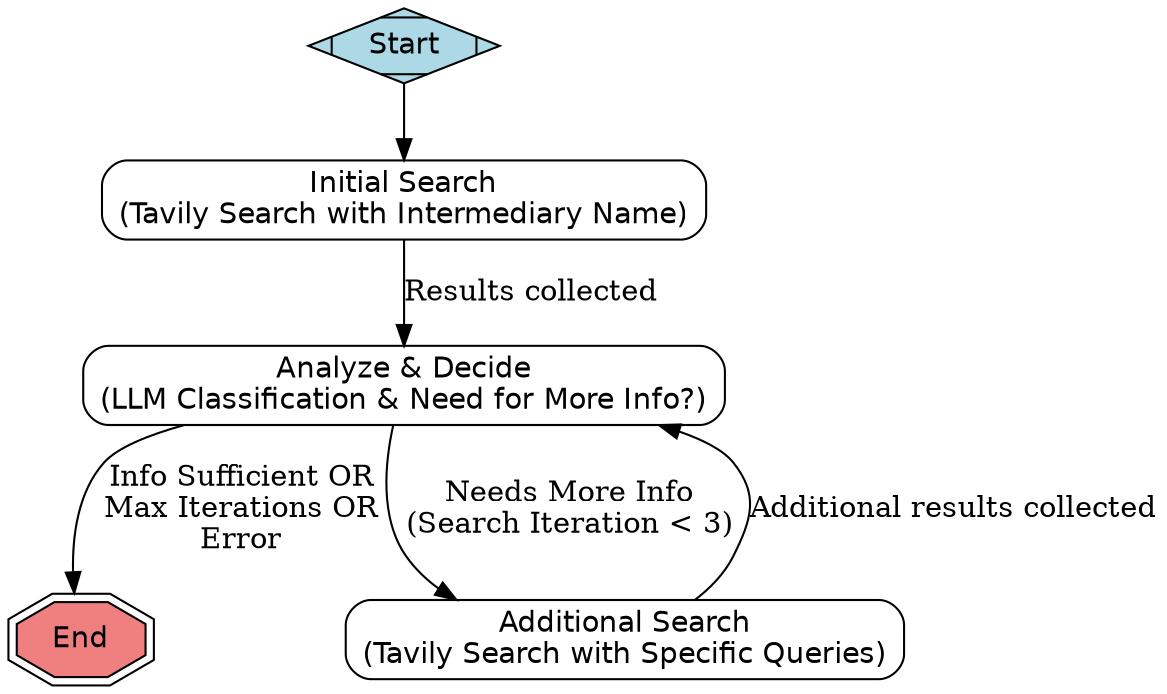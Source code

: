 
digraph AgenticFlow {
    rankdir=TB; 

    node [shape=box, style=rounded, fontname="Helvetica"];
    START [label="Start", shape=Mdiamond, style=filled, fillcolor=lightblue];
    END [label="End", shape=doubleoctagon, style=filled, fillcolor=lightcoral];

    // Nodes
    initial_search [label="Initial Search\n(Tavily Search with Intermediary Name)"];
    analyze_and_decide [label="Analyze & Decide\n(LLM Classification & Need for More Info?)"];
    additional_search [label="Additional Search\n(Tavily Search with Specific Queries)"];

    // edges 
    START -> initial_search;
    initial_search -> analyze_and_decide [label="Results collected"];

    // Conditional edges 
    analyze_and_decide -> additional_search [label="Needs More Info\n(Search Iteration < 3)"];
    analyze_and_decide -> END [label="Info Sufficient OR\nMax Iterations OR\nError"]; // Updated label slightly for clarity

    // Loop back from additional_search
    additional_search -> analyze_and_decide [label="Additional results collected"];
}

